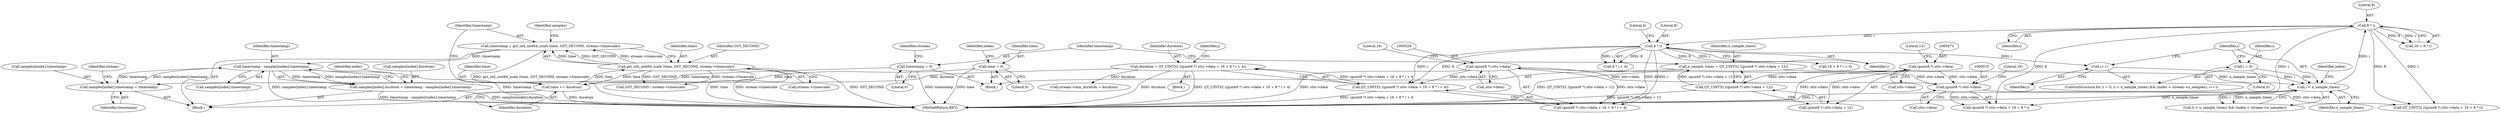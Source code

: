 digraph "0_gstreamer_bdc20b9baf13564d9a061343416395f8f9a92b53@array" {
"1000591" [label="(Call,timestamp - samples[index].timestamp)"];
"1000577" [label="(Call,timestamp = gst_util_uint64_scale (time, GST_SECOND, stream->timescale))"];
"1000579" [label="(Call,gst_util_uint64_scale (time, GST_SECOND, stream->timescale))"];
"1000574" [label="(Call,time += duration)"];
"1000524" [label="(Call,duration = QT_UINT32 ((guint8 *) stts->data + 16 + 8 * i + 4))"];
"1000526" [label="(Call,QT_UINT32 ((guint8 *) stts->data + 16 + 8 * i + 4))"];
"1000528" [label="(Call,(guint8 *) stts->data)"];
"1000514" [label="(Call,(guint8 *) stts->data)"];
"1000472" [label="(Call,(guint8 *) stts->data)"];
"1000536" [label="(Call,8 * i)"];
"1000521" [label="(Call,8 * i)"];
"1000497" [label="(Call,i < n_sample_times)"];
"1000505" [label="(Call,i++)"];
"1000493" [label="(Call,i = 0)"];
"1000468" [label="(Call,n_sample_times = QT_UINT32 ((guint8 *) stts->data + 12))"];
"1000470" [label="(Call,QT_UINT32 ((guint8 *) stts->data + 12))"];
"1000486" [label="(Call,time = 0)"];
"1000556" [label="(Call,samples[index].timestamp = timestamp)"];
"1000591" [label="(Call,timestamp - samples[index].timestamp)"];
"1000478" [label="(Call,timestamp = 0)"];
"1000585" [label="(Call,samples[index].duration = timestamp - samples[index].timestamp)"];
"1000474" [label="(Call,stts->data)"];
"1000533" [label="(Call,16 + 8 * i + 4)"];
"1000582" [label="(Call,stream->timescale)"];
"1000525" [label="(Identifier,duration)"];
"1000498" [label="(Identifier,i)"];
"1000512" [label="(Call,QT_UINT32 ((guint8 *) stts->data + 16 + 8 * i))"];
"1000516" [label="(Call,stts->data)"];
"1000526" [label="(Call,QT_UINT32 ((guint8 *) stts->data + 16 + 8 * i + 4))"];
"1000468" [label="(Call,n_sample_times = QT_UINT32 ((guint8 *) stts->data + 12))"];
"1000527" [label="(Call,(guint8 *) stts->data + 16 + 8 * i + 4)"];
"1000480" [label="(Literal,0)"];
"1000539" [label="(Literal,4)"];
"1001068" [label="(MethodReturn,RET)"];
"1000593" [label="(Call,samples[index].timestamp)"];
"1000499" [label="(Identifier,n_sample_times)"];
"1000562" [label="(Identifier,timestamp)"];
"1000591" [label="(Call,timestamp - samples[index].timestamp)"];
"1000477" [label="(Literal,12)"];
"1000574" [label="(Call,time += duration)"];
"1000569" [label="(Call,stream->min_duration = duration)"];
"1000522" [label="(Literal,8)"];
"1000483" [label="(Identifier,stream)"];
"1000578" [label="(Identifier,timestamp)"];
"1000471" [label="(Call,(guint8 *) stts->data + 12)"];
"1000537" [label="(Literal,8)"];
"1000506" [label="(Identifier,i)"];
"1000495" [label="(Literal,0)"];
"1000585" [label="(Call,samples[index].duration = timestamp - samples[index].timestamp)"];
"1000507" [label="(Block,)"];
"1000488" [label="(Literal,0)"];
"1000472" [label="(Call,(guint8 *) stts->data)"];
"1000494" [label="(Identifier,i)"];
"1000579" [label="(Call,gst_util_uint64_scale (time, GST_SECOND, stream->timescale))"];
"1000514" [label="(Call,(guint8 *) stts->data)"];
"1000478" [label="(Call,timestamp = 0)"];
"1000505" [label="(Call,i++)"];
"1000536" [label="(Call,8 * i)"];
"1000493" [label="(Call,i = 0)"];
"1000513" [label="(Call,(guint8 *) stts->data + 16 + 8 * i)"];
"1000575" [label="(Identifier,time)"];
"1000519" [label="(Call,16 + 8 * i)"];
"1000542" [label="(Identifier,j)"];
"1000557" [label="(Call,samples[index].timestamp)"];
"1000556" [label="(Call,samples[index].timestamp = timestamp)"];
"1000520" [label="(Literal,16)"];
"1000496" [label="(Call,(i < n_sample_times) && (index < stream->n_samples))"];
"1000521" [label="(Call,8 * i)"];
"1000530" [label="(Call,stts->data)"];
"1000580" [label="(Identifier,time)"];
"1000486" [label="(Call,time = 0)"];
"1000469" [label="(Identifier,n_sample_times)"];
"1000497" [label="(Call,i < n_sample_times)"];
"1000538" [label="(Identifier,i)"];
"1000592" [label="(Identifier,timestamp)"];
"1000524" [label="(Call,duration = QT_UINT32 ((guint8 *) stts->data + 16 + 8 * i + 4))"];
"1000588" [label="(Identifier,samples)"];
"1000523" [label="(Identifier,i)"];
"1000490" [label="(Identifier,index)"];
"1000581" [label="(Identifier,GST_SECOND)"];
"1000470" [label="(Call,QT_UINT32 ((guint8 *) stts->data + 12))"];
"1000566" [label="(Identifier,stream)"];
"1000232" [label="(Block,)"];
"1000534" [label="(Literal,16)"];
"1000535" [label="(Call,8 * i + 4)"];
"1000487" [label="(Identifier,time)"];
"1000479" [label="(Identifier,timestamp)"];
"1000576" [label="(Identifier,duration)"];
"1000599" [label="(Identifier,index)"];
"1000555" [label="(Block,)"];
"1000528" [label="(Call,(guint8 *) stts->data)"];
"1000586" [label="(Call,samples[index].duration)"];
"1000501" [label="(Identifier,index)"];
"1000492" [label="(ControlStructure,for (i = 0; (i < n_sample_times) && (index < stream->n_samples); i++))"];
"1000577" [label="(Call,timestamp = gst_util_uint64_scale (time, GST_SECOND, stream->timescale))"];
"1001049" [label="(Call,GST_SECOND / stream->timescale)"];
"1000591" -> "1000585"  [label="AST: "];
"1000591" -> "1000593"  [label="CFG: "];
"1000592" -> "1000591"  [label="AST: "];
"1000593" -> "1000591"  [label="AST: "];
"1000585" -> "1000591"  [label="CFG: "];
"1000591" -> "1001068"  [label="DDG: timestamp"];
"1000591" -> "1001068"  [label="DDG: samples[index].timestamp"];
"1000591" -> "1000556"  [label="DDG: timestamp"];
"1000591" -> "1000585"  [label="DDG: timestamp"];
"1000591" -> "1000585"  [label="DDG: samples[index].timestamp"];
"1000577" -> "1000591"  [label="DDG: timestamp"];
"1000556" -> "1000591"  [label="DDG: samples[index].timestamp"];
"1000577" -> "1000555"  [label="AST: "];
"1000577" -> "1000579"  [label="CFG: "];
"1000578" -> "1000577"  [label="AST: "];
"1000579" -> "1000577"  [label="AST: "];
"1000588" -> "1000577"  [label="CFG: "];
"1000577" -> "1001068"  [label="DDG: gst_util_uint64_scale (time, GST_SECOND, stream->timescale)"];
"1000579" -> "1000577"  [label="DDG: time"];
"1000579" -> "1000577"  [label="DDG: GST_SECOND"];
"1000579" -> "1000577"  [label="DDG: stream->timescale"];
"1000579" -> "1000582"  [label="CFG: "];
"1000580" -> "1000579"  [label="AST: "];
"1000581" -> "1000579"  [label="AST: "];
"1000582" -> "1000579"  [label="AST: "];
"1000579" -> "1001068"  [label="DDG: time"];
"1000579" -> "1001068"  [label="DDG: stream->timescale"];
"1000579" -> "1001068"  [label="DDG: GST_SECOND"];
"1000579" -> "1000574"  [label="DDG: time"];
"1000574" -> "1000579"  [label="DDG: time"];
"1000579" -> "1001049"  [label="DDG: GST_SECOND"];
"1000579" -> "1001049"  [label="DDG: stream->timescale"];
"1000574" -> "1000555"  [label="AST: "];
"1000574" -> "1000576"  [label="CFG: "];
"1000575" -> "1000574"  [label="AST: "];
"1000576" -> "1000574"  [label="AST: "];
"1000578" -> "1000574"  [label="CFG: "];
"1000574" -> "1001068"  [label="DDG: duration"];
"1000524" -> "1000574"  [label="DDG: duration"];
"1000486" -> "1000574"  [label="DDG: time"];
"1000524" -> "1000507"  [label="AST: "];
"1000524" -> "1000526"  [label="CFG: "];
"1000525" -> "1000524"  [label="AST: "];
"1000526" -> "1000524"  [label="AST: "];
"1000542" -> "1000524"  [label="CFG: "];
"1000524" -> "1001068"  [label="DDG: duration"];
"1000524" -> "1001068"  [label="DDG: QT_UINT32 ((guint8 *) stts->data + 16 + 8 * i + 4)"];
"1000526" -> "1000524"  [label="DDG: (guint8 *) stts->data + 16 + 8 * i + 4"];
"1000524" -> "1000569"  [label="DDG: duration"];
"1000526" -> "1000527"  [label="CFG: "];
"1000527" -> "1000526"  [label="AST: "];
"1000526" -> "1001068"  [label="DDG: (guint8 *) stts->data + 16 + 8 * i + 4"];
"1000528" -> "1000526"  [label="DDG: stts->data"];
"1000536" -> "1000526"  [label="DDG: 8"];
"1000536" -> "1000526"  [label="DDG: i"];
"1000528" -> "1000527"  [label="AST: "];
"1000528" -> "1000530"  [label="CFG: "];
"1000529" -> "1000528"  [label="AST: "];
"1000530" -> "1000528"  [label="AST: "];
"1000534" -> "1000528"  [label="CFG: "];
"1000528" -> "1001068"  [label="DDG: stts->data"];
"1000528" -> "1000514"  [label="DDG: stts->data"];
"1000528" -> "1000527"  [label="DDG: stts->data"];
"1000514" -> "1000528"  [label="DDG: stts->data"];
"1000514" -> "1000513"  [label="AST: "];
"1000514" -> "1000516"  [label="CFG: "];
"1000515" -> "1000514"  [label="AST: "];
"1000516" -> "1000514"  [label="AST: "];
"1000520" -> "1000514"  [label="CFG: "];
"1000514" -> "1000512"  [label="DDG: stts->data"];
"1000514" -> "1000513"  [label="DDG: stts->data"];
"1000472" -> "1000514"  [label="DDG: stts->data"];
"1000472" -> "1000471"  [label="AST: "];
"1000472" -> "1000474"  [label="CFG: "];
"1000473" -> "1000472"  [label="AST: "];
"1000474" -> "1000472"  [label="AST: "];
"1000477" -> "1000472"  [label="CFG: "];
"1000472" -> "1001068"  [label="DDG: stts->data"];
"1000472" -> "1000470"  [label="DDG: stts->data"];
"1000472" -> "1000471"  [label="DDG: stts->data"];
"1000536" -> "1000535"  [label="AST: "];
"1000536" -> "1000538"  [label="CFG: "];
"1000537" -> "1000536"  [label="AST: "];
"1000538" -> "1000536"  [label="AST: "];
"1000539" -> "1000536"  [label="CFG: "];
"1000536" -> "1000505"  [label="DDG: i"];
"1000536" -> "1000527"  [label="DDG: 8"];
"1000536" -> "1000527"  [label="DDG: i"];
"1000536" -> "1000533"  [label="DDG: 8"];
"1000536" -> "1000533"  [label="DDG: i"];
"1000536" -> "1000535"  [label="DDG: 8"];
"1000536" -> "1000535"  [label="DDG: i"];
"1000521" -> "1000536"  [label="DDG: i"];
"1000521" -> "1000519"  [label="AST: "];
"1000521" -> "1000523"  [label="CFG: "];
"1000522" -> "1000521"  [label="AST: "];
"1000523" -> "1000521"  [label="AST: "];
"1000519" -> "1000521"  [label="CFG: "];
"1000521" -> "1000512"  [label="DDG: 8"];
"1000521" -> "1000512"  [label="DDG: i"];
"1000521" -> "1000513"  [label="DDG: 8"];
"1000521" -> "1000513"  [label="DDG: i"];
"1000521" -> "1000519"  [label="DDG: 8"];
"1000521" -> "1000519"  [label="DDG: i"];
"1000497" -> "1000521"  [label="DDG: i"];
"1000497" -> "1000496"  [label="AST: "];
"1000497" -> "1000499"  [label="CFG: "];
"1000498" -> "1000497"  [label="AST: "];
"1000499" -> "1000497"  [label="AST: "];
"1000501" -> "1000497"  [label="CFG: "];
"1000496" -> "1000497"  [label="CFG: "];
"1000497" -> "1001068"  [label="DDG: i"];
"1000497" -> "1001068"  [label="DDG: n_sample_times"];
"1000497" -> "1000496"  [label="DDG: i"];
"1000497" -> "1000496"  [label="DDG: n_sample_times"];
"1000505" -> "1000497"  [label="DDG: i"];
"1000493" -> "1000497"  [label="DDG: i"];
"1000468" -> "1000497"  [label="DDG: n_sample_times"];
"1000505" -> "1000492"  [label="AST: "];
"1000505" -> "1000506"  [label="CFG: "];
"1000506" -> "1000505"  [label="AST: "];
"1000498" -> "1000505"  [label="CFG: "];
"1000493" -> "1000492"  [label="AST: "];
"1000493" -> "1000495"  [label="CFG: "];
"1000494" -> "1000493"  [label="AST: "];
"1000495" -> "1000493"  [label="AST: "];
"1000498" -> "1000493"  [label="CFG: "];
"1000468" -> "1000232"  [label="AST: "];
"1000468" -> "1000470"  [label="CFG: "];
"1000469" -> "1000468"  [label="AST: "];
"1000470" -> "1000468"  [label="AST: "];
"1000479" -> "1000468"  [label="CFG: "];
"1000468" -> "1001068"  [label="DDG: QT_UINT32 ((guint8 *) stts->data + 12)"];
"1000470" -> "1000468"  [label="DDG: (guint8 *) stts->data + 12"];
"1000470" -> "1000471"  [label="CFG: "];
"1000471" -> "1000470"  [label="AST: "];
"1000470" -> "1001068"  [label="DDG: (guint8 *) stts->data + 12"];
"1000486" -> "1000232"  [label="AST: "];
"1000486" -> "1000488"  [label="CFG: "];
"1000487" -> "1000486"  [label="AST: "];
"1000488" -> "1000486"  [label="AST: "];
"1000490" -> "1000486"  [label="CFG: "];
"1000486" -> "1001068"  [label="DDG: time"];
"1000556" -> "1000555"  [label="AST: "];
"1000556" -> "1000562"  [label="CFG: "];
"1000557" -> "1000556"  [label="AST: "];
"1000562" -> "1000556"  [label="AST: "];
"1000566" -> "1000556"  [label="CFG: "];
"1000478" -> "1000556"  [label="DDG: timestamp"];
"1000478" -> "1000232"  [label="AST: "];
"1000478" -> "1000480"  [label="CFG: "];
"1000479" -> "1000478"  [label="AST: "];
"1000480" -> "1000478"  [label="AST: "];
"1000483" -> "1000478"  [label="CFG: "];
"1000478" -> "1001068"  [label="DDG: timestamp"];
"1000585" -> "1000555"  [label="AST: "];
"1000586" -> "1000585"  [label="AST: "];
"1000599" -> "1000585"  [label="CFG: "];
"1000585" -> "1001068"  [label="DDG: samples[index].duration"];
"1000585" -> "1001068"  [label="DDG: timestamp - samples[index].timestamp"];
}
